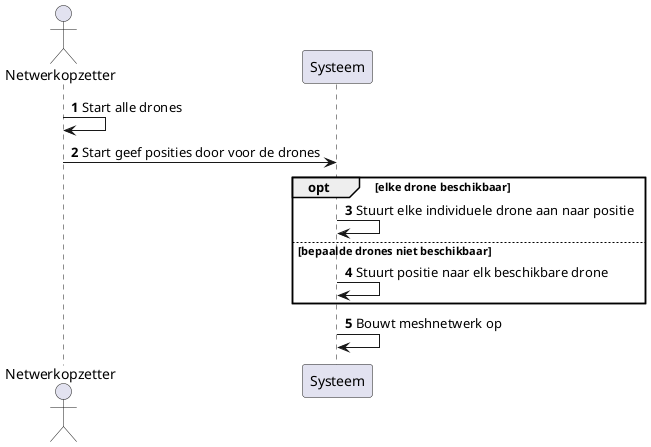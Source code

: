 @startuml

autonumber
actor "Netwerkopzetter" as act
participant "Systeem" as sys

act -> act : Start alle drones
act -> sys : Start geef posities door voor de drones
opt elke drone beschikbaar
sys -> sys : Stuurt elke individuele drone aan naar positie
else bepaalde drones niet beschikbaar
sys -> sys :  Stuurt positie naar elk beschikbare drone
end
sys -> sys : Bouwt meshnetwerk op

@enduml